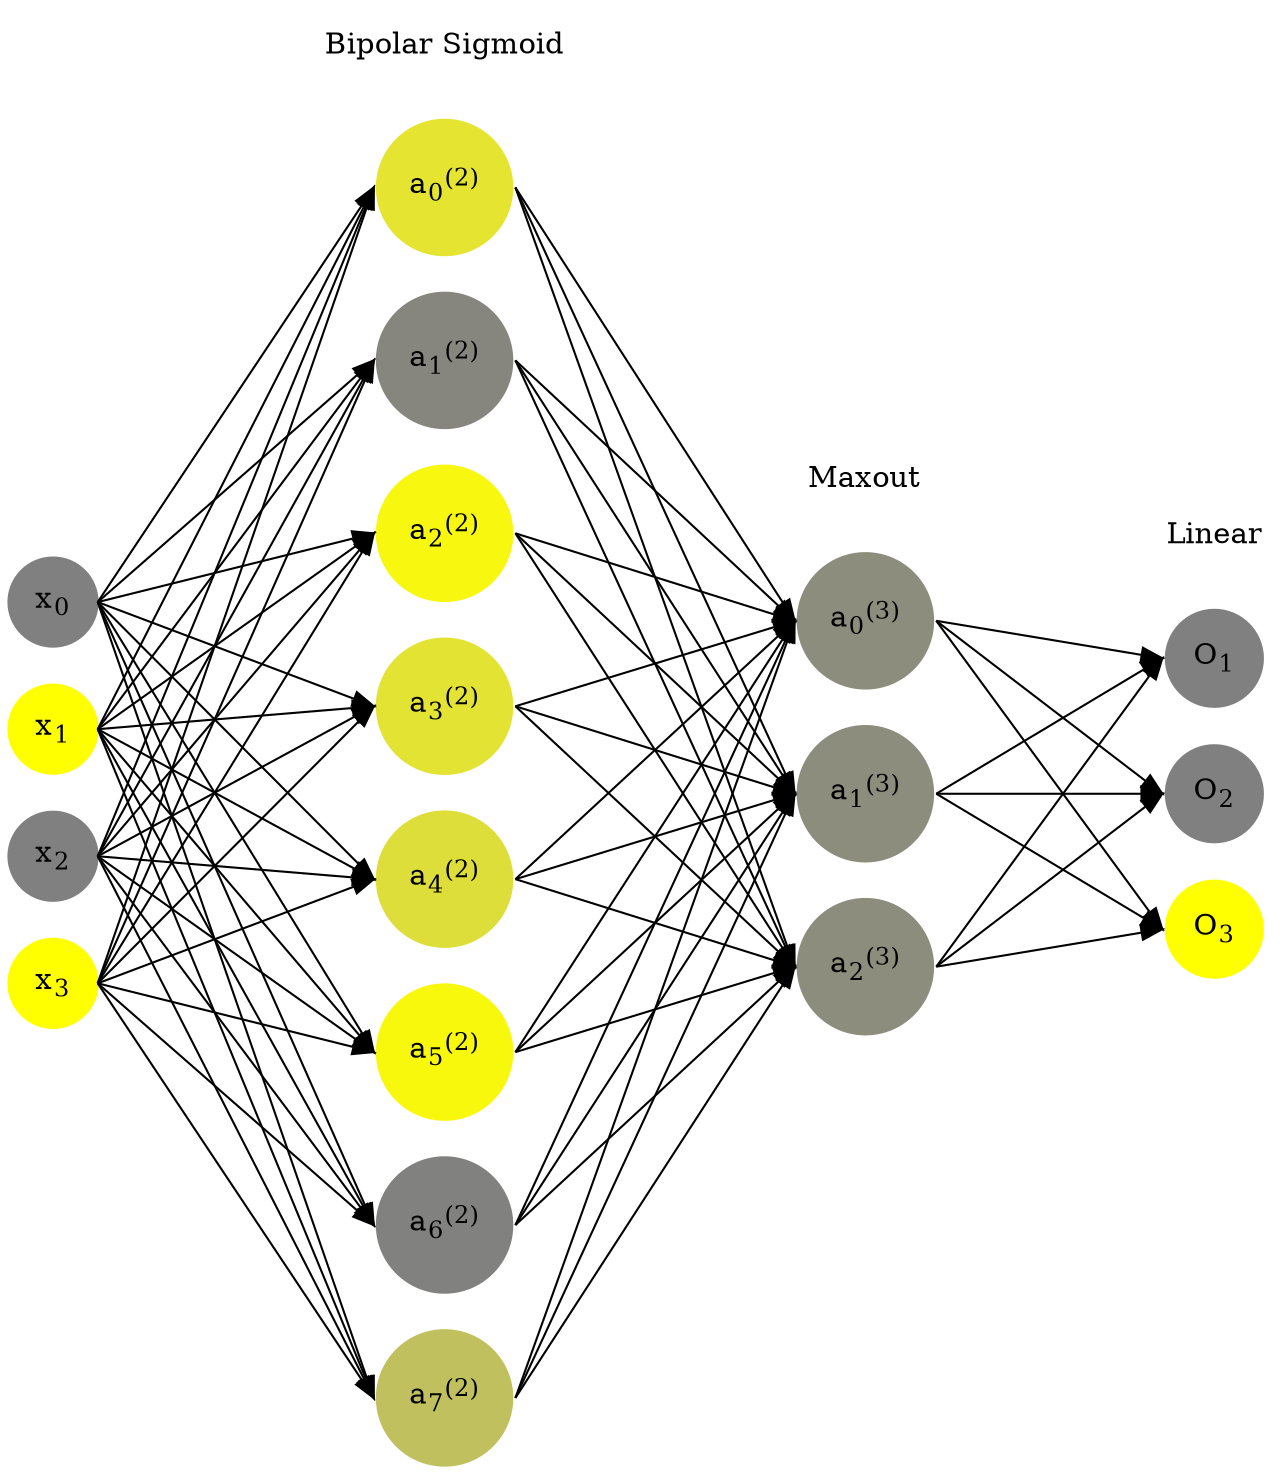 digraph G {
	rankdir = LR;
	splines=false;
	edge[style=invis];
	ranksep= 1.4;
	{
	node [shape=circle, color="0.1667, 0.0, 0.5", style=filled, fillcolor="0.1667, 0.0, 0.5"];
	x0 [label=<x<sub>0</sub>>];
	}
	{
	node [shape=circle, color="0.1667, 1.0, 1.0", style=filled, fillcolor="0.1667, 1.0, 1.0"];
	x1 [label=<x<sub>1</sub>>];
	}
	{
	node [shape=circle, color="0.1667, 0.0, 0.5", style=filled, fillcolor="0.1667, 0.0, 0.5"];
	x2 [label=<x<sub>2</sub>>];
	}
	{
	node [shape=circle, color="0.1667, 1.0, 1.0", style=filled, fillcolor="0.1667, 1.0, 1.0"];
	x3 [label=<x<sub>3</sub>>];
	}
	{
	node [shape=circle, color="0.1667, 0.785166, 0.892583", style=filled, fillcolor="0.1667, 0.785166, 0.892583"];
	a02 [label=<a<sub>0</sub><sup>(2)</sup>>];
	}
	{
	node [shape=circle, color="0.1667, 0.053583, 0.526792", style=filled, fillcolor="0.1667, 0.053583, 0.526792"];
	a12 [label=<a<sub>1</sub><sup>(2)</sup>>];
	}
	{
	node [shape=circle, color="0.1667, 0.936466, 0.968233", style=filled, fillcolor="0.1667, 0.936466, 0.968233"];
	a22 [label=<a<sub>2</sub><sup>(2)</sup>>];
	}
	{
	node [shape=circle, color="0.1667, 0.775084, 0.887542", style=filled, fillcolor="0.1667, 0.775084, 0.887542"];
	a32 [label=<a<sub>3</sub><sup>(2)</sup>>];
	}
	{
	node [shape=circle, color="0.1667, 0.734772, 0.867386", style=filled, fillcolor="0.1667, 0.734772, 0.867386"];
	a42 [label=<a<sub>4</sub><sup>(2)</sup>>];
	}
	{
	node [shape=circle, color="0.1667, 0.944504, 0.972252", style=filled, fillcolor="0.1667, 0.944504, 0.972252"];
	a52 [label=<a<sub>5</sub><sup>(2)</sup>>];
	}
	{
	node [shape=circle, color="0.1667, 0.010191, 0.505095", style=filled, fillcolor="0.1667, 0.010191, 0.505095"];
	a62 [label=<a<sub>6</sub><sup>(2)</sup>>];
	}
	{
	node [shape=circle, color="0.1667, 0.500316, 0.750158", style=filled, fillcolor="0.1667, 0.500316, 0.750158"];
	a72 [label=<a<sub>7</sub><sup>(2)</sup>>];
	}
	{
	node [shape=circle, color="0.1667, 0.107961, 0.553980", style=filled, fillcolor="0.1667, 0.107961, 0.553980"];
	a03 [label=<a<sub>0</sub><sup>(3)</sup>>];
	}
	{
	node [shape=circle, color="0.1667, 0.107961, 0.553980", style=filled, fillcolor="0.1667, 0.107961, 0.553980"];
	a13 [label=<a<sub>1</sub><sup>(3)</sup>>];
	}
	{
	node [shape=circle, color="0.1667, 0.107961, 0.553980", style=filled, fillcolor="0.1667, 0.107961, 0.553980"];
	a23 [label=<a<sub>2</sub><sup>(3)</sup>>];
	}
	{
	node [shape=circle, color="0.1667, 0.0, 0.5", style=filled, fillcolor="0.1667, 0.0, 0.5"];
	O1 [label=<O<sub>1</sub>>];
	}
	{
	node [shape=circle, color="0.1667, 0.0, 0.5", style=filled, fillcolor="0.1667, 0.0, 0.5"];
	O2 [label=<O<sub>2</sub>>];
	}
	{
	node [shape=circle, color="0.1667, 1.0, 1.0", style=filled, fillcolor="0.1667, 1.0, 1.0"];
	O3 [label=<O<sub>3</sub>>];
	}
	{
	rank=same;
	x0->x1->x2->x3;
	}
	{
	rank=same;
	a02->a12->a22->a32->a42->a52->a62->a72;
	}
	{
	rank=same;
	a03->a13->a23;
	}
	{
	rank=same;
	O1->O2->O3;
	}
	l1 [shape=plaintext,label="Bipolar Sigmoid"];
	l1->a02;
	{rank=same; l1;a02};
	l2 [shape=plaintext,label="Maxout"];
	l2->a03;
	{rank=same; l2;a03};
	l3 [shape=plaintext,label="Linear"];
	l3->O1;
	{rank=same; l3;O1};
edge[style=solid, tailport=e, headport=w];
	{x0;x1;x2;x3} -> {a02;a12;a22;a32;a42;a52;a62;a72};
	{a02;a12;a22;a32;a42;a52;a62;a72} -> {a03;a13;a23};
	{a03;a13;a23} -> {O1,O2,O3};
}